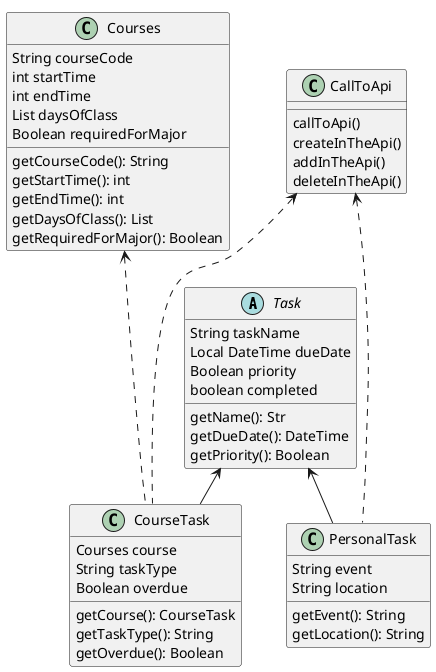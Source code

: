 @startuml
!pragma layout smetana
'https://plantuml.com/sequence-diagram

Abstract Class Task {
String taskName
Local DateTime dueDate
Boolean priority
boolean completed

getName(): Str
getDueDate(): DateTime
getPriority(): Boolean
}

Class CourseTask{
Courses course
String taskType
Boolean overdue

getCourse(): CourseTask
getTaskType(): String
getOverdue(): Boolean
}

Class PersonalTask{
String event
String location

getEvent(): String
getLocation(): String

}

Class Courses{
String courseCode
int startTime
int endTime
List daysOfClass
Boolean requiredForMajor

getCourseCode(): String
getStartTime(): int
getEndTime(): int
getDaysOfClass(): List
getRequiredForMajor(): Boolean
}

Class CallToApi{
callToApi()
createInTheApi()
addInTheApi()
deleteInTheApi()
}



Task <-- CourseTask
Task <-- PersonalTask
Courses <-.- CourseTask
CallToApi <-.- CourseTask
CallToApi <-.- PersonalTask
@enduml